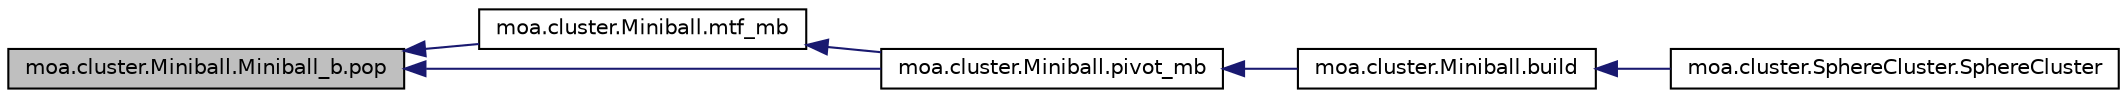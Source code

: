 digraph G
{
  edge [fontname="Helvetica",fontsize="10",labelfontname="Helvetica",labelfontsize="10"];
  node [fontname="Helvetica",fontsize="10",shape=record];
  rankdir=LR;
  Node1 [label="moa.cluster.Miniball.Miniball_b.pop",height=0.2,width=0.4,color="black", fillcolor="grey75", style="filled" fontcolor="black"];
  Node1 -> Node2 [dir=back,color="midnightblue",fontsize="10",style="solid",fontname="Helvetica"];
  Node2 [label="moa.cluster.Miniball.mtf_mb",height=0.2,width=0.4,color="black", fillcolor="white", style="filled",URL="$classmoa_1_1cluster_1_1Miniball.html#adb07ce19e98670fa0ab76031b3aa706a"];
  Node2 -> Node3 [dir=back,color="midnightblue",fontsize="10",style="solid",fontname="Helvetica"];
  Node3 [label="moa.cluster.Miniball.pivot_mb",height=0.2,width=0.4,color="black", fillcolor="white", style="filled",URL="$classmoa_1_1cluster_1_1Miniball.html#ac63e75cfc91104da508dbd5205ffd77d"];
  Node3 -> Node4 [dir=back,color="midnightblue",fontsize="10",style="solid",fontname="Helvetica"];
  Node4 [label="moa.cluster.Miniball.build",height=0.2,width=0.4,color="black", fillcolor="white", style="filled",URL="$classmoa_1_1cluster_1_1Miniball.html#ac7b74f6f245e62ab969022723db4d67c",tooltip="Recalculate Miniball parameter Center and Radius."];
  Node4 -> Node5 [dir=back,color="midnightblue",fontsize="10",style="solid",fontname="Helvetica"];
  Node5 [label="moa.cluster.SphereCluster.SphereCluster",height=0.2,width=0.4,color="black", fillcolor="white", style="filled",URL="$classmoa_1_1cluster_1_1SphereCluster.html#a7213770010e219ec39b739ca1e0a0127"];
  Node1 -> Node3 [dir=back,color="midnightblue",fontsize="10",style="solid",fontname="Helvetica"];
}
